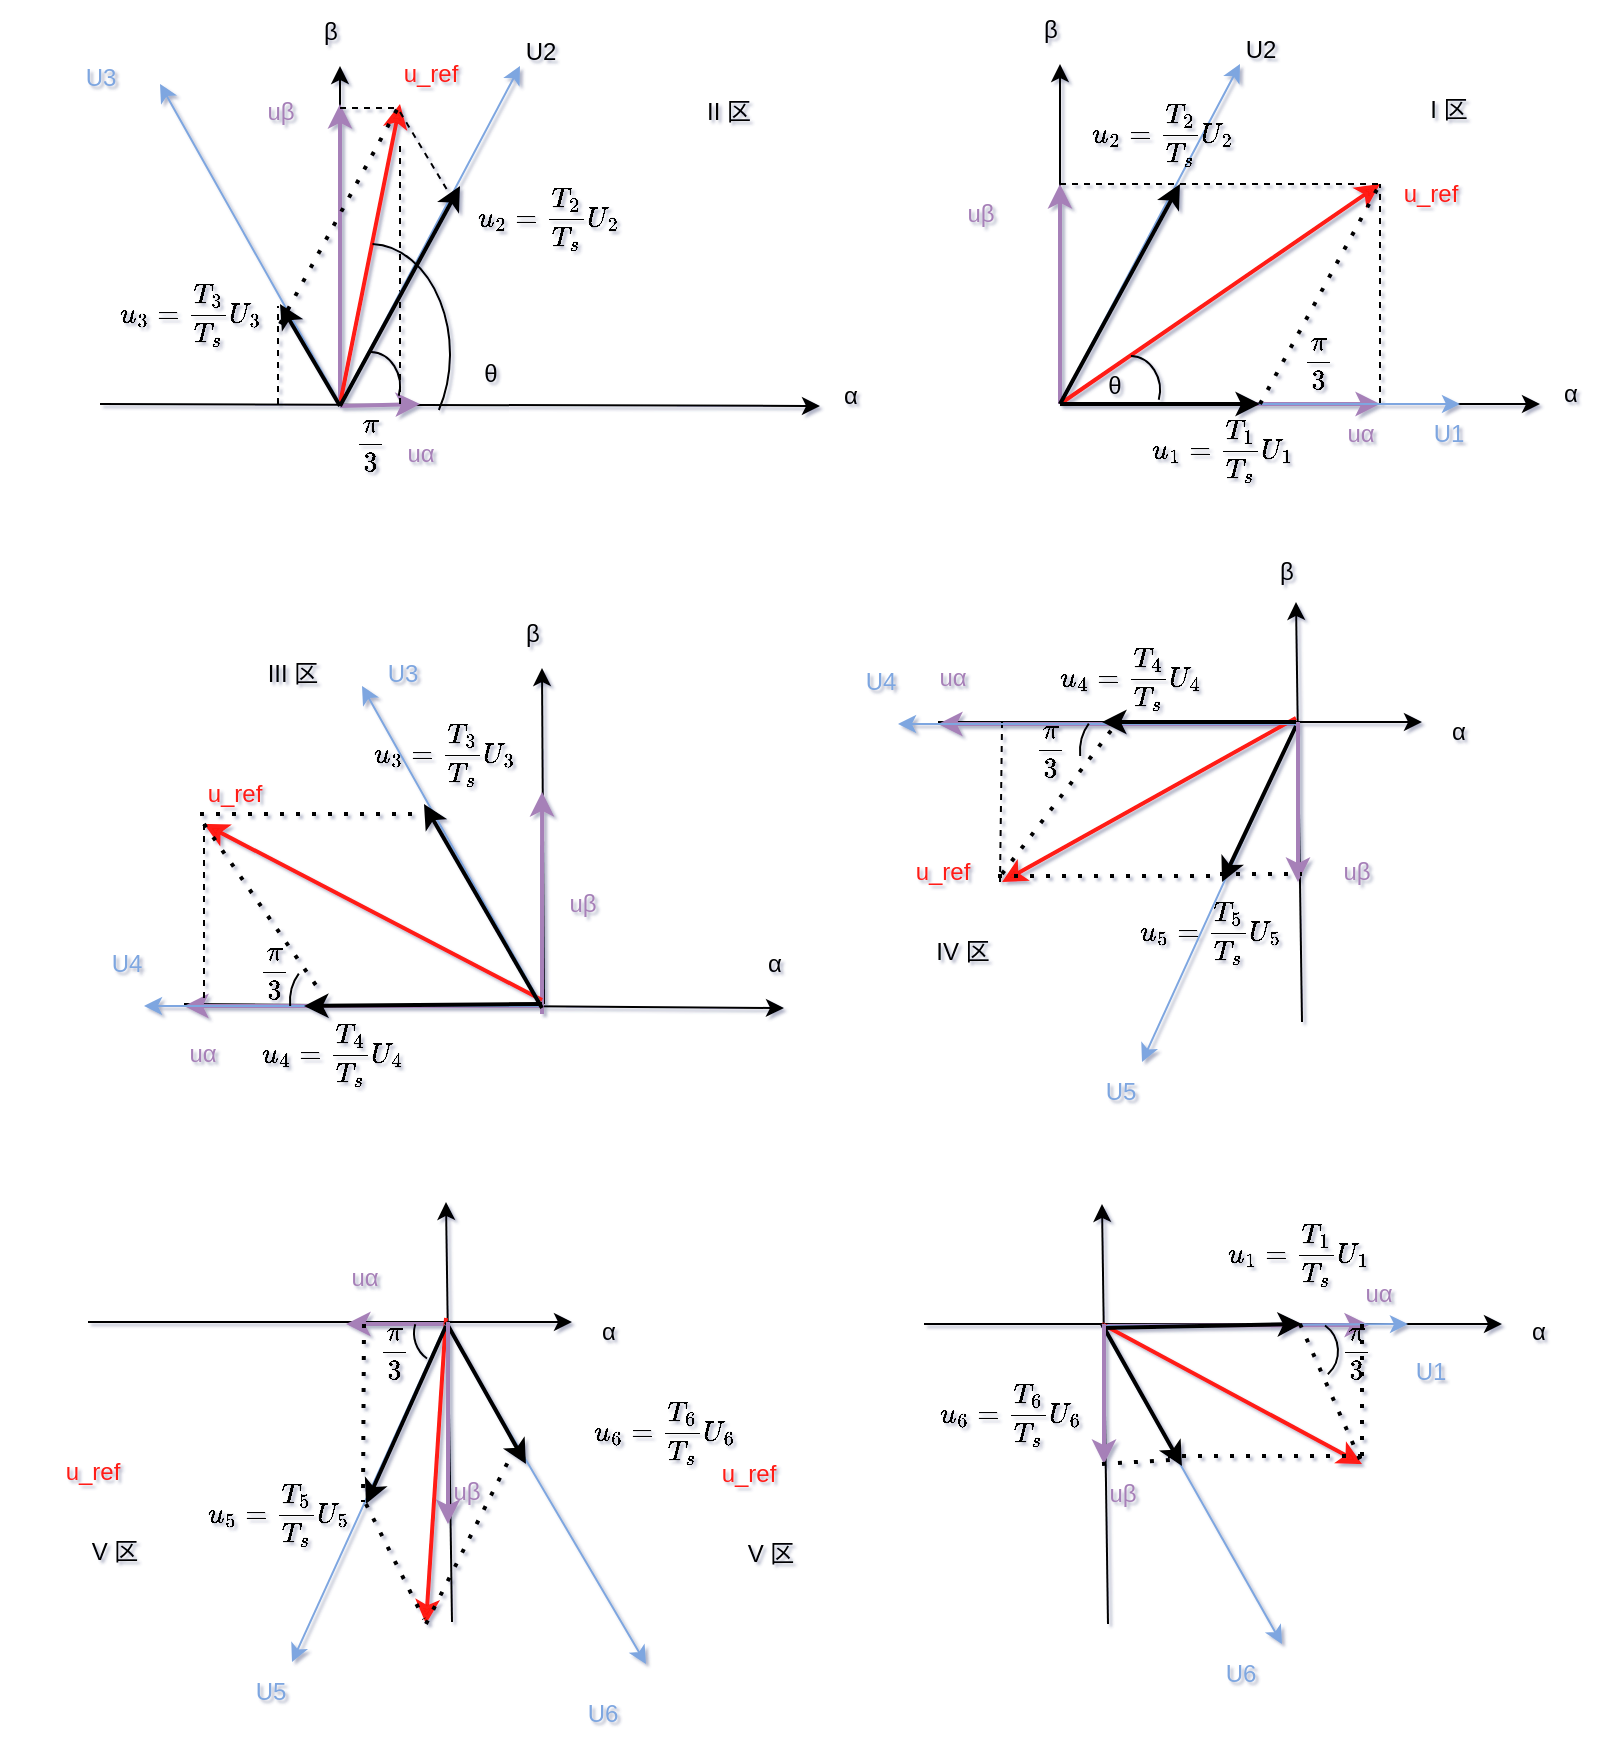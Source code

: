 <mxfile version="26.2.9" pages="2">
  <diagram name="矢量作用时间计算" id="LeHF-Duk00YqfWpQOEcl">
    <mxGraphModel grid="0" page="1" gridSize="10" guides="1" tooltips="1" connect="1" arrows="1" fold="1" pageScale="1" pageWidth="827" pageHeight="1169" math="1" shadow="1">
      <root>
        <mxCell id="0" />
        <mxCell id="1" parent="0" />
        <mxCell id="ZCoVLuQZG-VMDDXFzoyv-36" value="" style="endArrow=classic;html=1;rounded=0;" edge="1" parent="1">
          <mxGeometry width="50" height="50" relative="1" as="geometry">
            <mxPoint x="539" y="320" as="sourcePoint" />
            <mxPoint x="779" y="320" as="targetPoint" />
          </mxGeometry>
        </mxCell>
        <mxCell id="ZCoVLuQZG-VMDDXFzoyv-37" value="" style="endArrow=classic;html=1;rounded=0;" edge="1" parent="1">
          <mxGeometry width="50" height="50" relative="1" as="geometry">
            <mxPoint x="539" y="320" as="sourcePoint" />
            <mxPoint x="539" y="150" as="targetPoint" />
          </mxGeometry>
        </mxCell>
        <mxCell id="ZCoVLuQZG-VMDDXFzoyv-38" value="α" style="text;html=1;align=center;verticalAlign=middle;resizable=0;points=[];autosize=1;strokeColor=none;fillColor=none;" vertex="1" parent="1">
          <mxGeometry x="779" y="300" width="30" height="30" as="geometry" />
        </mxCell>
        <mxCell id="ZCoVLuQZG-VMDDXFzoyv-39" value="β" style="text;html=1;align=center;verticalAlign=middle;resizable=0;points=[];autosize=1;strokeColor=none;fillColor=none;" vertex="1" parent="1">
          <mxGeometry x="519" y="118" width="30" height="30" as="geometry" />
        </mxCell>
        <mxCell id="ZCoVLuQZG-VMDDXFzoyv-40" value="" style="endArrow=classic;html=1;rounded=0;strokeColor=#A680B8;strokeWidth=2;" edge="1" parent="1">
          <mxGeometry width="50" height="50" relative="1" as="geometry">
            <mxPoint x="539" y="320" as="sourcePoint" />
            <mxPoint x="699" y="320" as="targetPoint" />
          </mxGeometry>
        </mxCell>
        <mxCell id="ZCoVLuQZG-VMDDXFzoyv-41" value="&lt;font style=&quot;color: rgb(166, 128, 184);&quot;&gt;uα&lt;/font&gt;" style="text;html=1;align=center;verticalAlign=middle;resizable=0;points=[];autosize=1;strokeColor=none;fillColor=none;" vertex="1" parent="1">
          <mxGeometry x="669" y="320" width="40" height="30" as="geometry" />
        </mxCell>
        <mxCell id="ZCoVLuQZG-VMDDXFzoyv-42" value="" style="endArrow=classic;html=1;rounded=0;strokeWidth=2;strokeColor=#A680B8;" edge="1" parent="1">
          <mxGeometry width="50" height="50" relative="1" as="geometry">
            <mxPoint x="539" y="320" as="sourcePoint" />
            <mxPoint x="539" y="210" as="targetPoint" />
          </mxGeometry>
        </mxCell>
        <mxCell id="ZCoVLuQZG-VMDDXFzoyv-43" value="&lt;font style=&quot;color: rgb(166, 128, 184);&quot;&gt;uβ&lt;/font&gt;" style="text;html=1;align=center;verticalAlign=middle;resizable=0;points=[];autosize=1;strokeColor=none;fillColor=none;" vertex="1" parent="1">
          <mxGeometry x="479" y="210" width="40" height="30" as="geometry" />
        </mxCell>
        <mxCell id="ZCoVLuQZG-VMDDXFzoyv-44" value="" style="endArrow=classic;html=1;rounded=0;strokeWidth=2;strokeColor=#FF1A12;" edge="1" parent="1">
          <mxGeometry width="50" height="50" relative="1" as="geometry">
            <mxPoint x="539" y="320" as="sourcePoint" />
            <mxPoint x="699" y="210" as="targetPoint" />
          </mxGeometry>
        </mxCell>
        <mxCell id="ZCoVLuQZG-VMDDXFzoyv-45" value="" style="endArrow=none;dashed=1;html=1;rounded=0;" edge="1" parent="1">
          <mxGeometry width="50" height="50" relative="1" as="geometry">
            <mxPoint x="539" y="210" as="sourcePoint" />
            <mxPoint x="699" y="210" as="targetPoint" />
          </mxGeometry>
        </mxCell>
        <mxCell id="ZCoVLuQZG-VMDDXFzoyv-46" value="" style="endArrow=none;dashed=1;html=1;rounded=0;" edge="1" parent="1">
          <mxGeometry width="50" height="50" relative="1" as="geometry">
            <mxPoint x="699" y="320" as="sourcePoint" />
            <mxPoint x="699" y="210" as="targetPoint" />
          </mxGeometry>
        </mxCell>
        <mxCell id="ZCoVLuQZG-VMDDXFzoyv-47" value="&lt;font style=&quot;color: rgb(255, 26, 18);&quot;&gt;u_ref&lt;/font&gt;" style="text;html=1;align=center;verticalAlign=middle;resizable=0;points=[];autosize=1;strokeColor=none;fillColor=none;" vertex="1" parent="1">
          <mxGeometry x="699" y="200" width="50" height="30" as="geometry" />
        </mxCell>
        <mxCell id="ZCoVLuQZG-VMDDXFzoyv-48" value="" style="endArrow=classic;html=1;rounded=0;strokeColor=#7EA6E0;" edge="1" parent="1">
          <mxGeometry width="50" height="50" relative="1" as="geometry">
            <mxPoint x="539" y="320" as="sourcePoint" />
            <mxPoint x="629" y="150" as="targetPoint" />
          </mxGeometry>
        </mxCell>
        <mxCell id="ZCoVLuQZG-VMDDXFzoyv-49" value="" style="endArrow=classic;html=1;rounded=0;strokeColor=#7EA6E0;" edge="1" parent="1">
          <mxGeometry width="50" height="50" relative="1" as="geometry">
            <mxPoint x="539" y="320" as="sourcePoint" />
            <mxPoint x="739" y="320" as="targetPoint" />
          </mxGeometry>
        </mxCell>
        <mxCell id="ZCoVLuQZG-VMDDXFzoyv-50" value="U2" style="text;html=1;align=center;verticalAlign=middle;resizable=0;points=[];autosize=1;strokeColor=none;fillColor=none;" vertex="1" parent="1">
          <mxGeometry x="619" y="128" width="40" height="30" as="geometry" />
        </mxCell>
        <mxCell id="ZCoVLuQZG-VMDDXFzoyv-51" value="&lt;font style=&quot;color: rgb(126, 166, 224);&quot;&gt;U1&lt;/font&gt;" style="text;html=1;align=center;verticalAlign=middle;resizable=0;points=[];autosize=1;strokeColor=none;fillColor=none;" vertex="1" parent="1">
          <mxGeometry x="713" y="320" width="40" height="30" as="geometry" />
        </mxCell>
        <mxCell id="ZCoVLuQZG-VMDDXFzoyv-52" value="" style="endArrow=none;dashed=1;html=1;dashPattern=1 3;strokeWidth=2;rounded=0;" edge="1" parent="1">
          <mxGeometry width="50" height="50" relative="1" as="geometry">
            <mxPoint x="639" y="320" as="sourcePoint" />
            <mxPoint x="699" y="210" as="targetPoint" />
          </mxGeometry>
        </mxCell>
        <mxCell id="ZCoVLuQZG-VMDDXFzoyv-53" value="$$u_1 = \frac {T_1}{T_s} U_1$$" style="text;html=1;align=center;verticalAlign=middle;resizable=0;points=[];autosize=1;strokeColor=none;fillColor=none;" vertex="1" parent="1">
          <mxGeometry x="526" y="330" width="187" height="26" as="geometry" />
        </mxCell>
        <mxCell id="ZCoVLuQZG-VMDDXFzoyv-54" value="" style="endArrow=classic;html=1;rounded=0;strokeWidth=2;" edge="1" parent="1">
          <mxGeometry width="50" height="50" relative="1" as="geometry">
            <mxPoint x="539" y="320" as="sourcePoint" />
            <mxPoint x="639" y="320" as="targetPoint" />
          </mxGeometry>
        </mxCell>
        <mxCell id="ZCoVLuQZG-VMDDXFzoyv-55" value="" style="endArrow=classic;html=1;rounded=0;strokeWidth=2;" edge="1" parent="1">
          <mxGeometry width="50" height="50" relative="1" as="geometry">
            <mxPoint x="539" y="320" as="sourcePoint" />
            <mxPoint x="599" y="210" as="targetPoint" />
          </mxGeometry>
        </mxCell>
        <mxCell id="ZCoVLuQZG-VMDDXFzoyv-56" value="$$u_2 = \frac {T_2}{T_s} U_2$$" style="text;html=1;align=center;verticalAlign=middle;resizable=0;points=[];autosize=1;strokeColor=none;fillColor=none;" vertex="1" parent="1">
          <mxGeometry x="496" y="172" width="187" height="26" as="geometry" />
        </mxCell>
        <mxCell id="ZCoVLuQZG-VMDDXFzoyv-57" value="θ" style="text;html=1;align=center;verticalAlign=middle;resizable=0;points=[];autosize=1;strokeColor=none;fillColor=none;" vertex="1" parent="1">
          <mxGeometry x="551" y="296" width="30" height="30" as="geometry" />
        </mxCell>
        <mxCell id="ZCoVLuQZG-VMDDXFzoyv-59" value="$$\frac {\pi}{3}$$" style="text;html=1;align=center;verticalAlign=middle;resizable=0;points=[];autosize=1;strokeColor=none;fillColor=none;" vertex="1" parent="1">
          <mxGeometry x="613" y="285" width="110" height="30" as="geometry" />
        </mxCell>
        <mxCell id="ZCoVLuQZG-VMDDXFzoyv-60" value="" style="verticalLabelPosition=bottom;verticalAlign=top;html=1;shape=mxgraph.basic.arc;startAngle=0.005;endAngle=0.296;" vertex="1" parent="1">
          <mxGeometry x="559" y="296" width="30" height="34" as="geometry" />
        </mxCell>
        <mxCell id="ZCoVLuQZG-VMDDXFzoyv-61" value="I 区" style="text;html=1;align=center;verticalAlign=middle;resizable=0;points=[];autosize=1;strokeColor=none;fillColor=none;" vertex="1" parent="1">
          <mxGeometry x="713" y="158" width="40" height="30" as="geometry" />
        </mxCell>
        <mxCell id="ZCoVLuQZG-VMDDXFzoyv-63" value="" style="endArrow=classic;html=1;rounded=0;" edge="1" parent="1">
          <mxGeometry width="50" height="50" relative="1" as="geometry">
            <mxPoint x="59" y="320" as="sourcePoint" />
            <mxPoint x="419" y="321" as="targetPoint" />
          </mxGeometry>
        </mxCell>
        <mxCell id="ZCoVLuQZG-VMDDXFzoyv-64" value="" style="endArrow=classic;html=1;rounded=0;" edge="1" parent="1">
          <mxGeometry width="50" height="50" relative="1" as="geometry">
            <mxPoint x="179" y="321" as="sourcePoint" />
            <mxPoint x="179" y="151" as="targetPoint" />
          </mxGeometry>
        </mxCell>
        <mxCell id="ZCoVLuQZG-VMDDXFzoyv-65" value="α" style="text;html=1;align=center;verticalAlign=middle;resizable=0;points=[];autosize=1;strokeColor=none;fillColor=none;" vertex="1" parent="1">
          <mxGeometry x="419" y="301" width="30" height="30" as="geometry" />
        </mxCell>
        <mxCell id="ZCoVLuQZG-VMDDXFzoyv-66" value="β" style="text;html=1;align=center;verticalAlign=middle;resizable=0;points=[];autosize=1;strokeColor=none;fillColor=none;" vertex="1" parent="1">
          <mxGeometry x="159" y="119" width="30" height="30" as="geometry" />
        </mxCell>
        <mxCell id="ZCoVLuQZG-VMDDXFzoyv-67" value="" style="endArrow=classic;html=1;rounded=0;strokeColor=#A680B8;strokeWidth=2;" edge="1" parent="1">
          <mxGeometry width="50" height="50" relative="1" as="geometry">
            <mxPoint x="179" y="321" as="sourcePoint" />
            <mxPoint x="219" y="320" as="targetPoint" />
          </mxGeometry>
        </mxCell>
        <mxCell id="ZCoVLuQZG-VMDDXFzoyv-68" value="&lt;font style=&quot;color: rgb(166, 128, 184);&quot;&gt;uα&lt;/font&gt;" style="text;html=1;align=center;verticalAlign=middle;resizable=0;points=[];autosize=1;strokeColor=none;fillColor=none;" vertex="1" parent="1">
          <mxGeometry x="199" y="330" width="40" height="30" as="geometry" />
        </mxCell>
        <mxCell id="ZCoVLuQZG-VMDDXFzoyv-69" value="" style="endArrow=classic;html=1;rounded=0;strokeWidth=2;strokeColor=#A680B8;" edge="1" parent="1">
          <mxGeometry width="50" height="50" relative="1" as="geometry">
            <mxPoint x="179" y="321" as="sourcePoint" />
            <mxPoint x="179" y="170" as="targetPoint" />
          </mxGeometry>
        </mxCell>
        <mxCell id="ZCoVLuQZG-VMDDXFzoyv-70" value="&lt;font style=&quot;color: rgb(166, 128, 184);&quot;&gt;uβ&lt;/font&gt;" style="text;html=1;align=center;verticalAlign=middle;resizable=0;points=[];autosize=1;strokeColor=none;fillColor=none;" vertex="1" parent="1">
          <mxGeometry x="129" y="159" width="40" height="30" as="geometry" />
        </mxCell>
        <mxCell id="ZCoVLuQZG-VMDDXFzoyv-71" value="" style="endArrow=classic;html=1;rounded=0;strokeWidth=2;strokeColor=#FF1A12;" edge="1" parent="1">
          <mxGeometry width="50" height="50" relative="1" as="geometry">
            <mxPoint x="179" y="320" as="sourcePoint" />
            <mxPoint x="209" y="170" as="targetPoint" />
          </mxGeometry>
        </mxCell>
        <mxCell id="ZCoVLuQZG-VMDDXFzoyv-72" value="" style="endArrow=none;dashed=1;html=1;rounded=0;" edge="1" parent="1">
          <mxGeometry width="50" height="50" relative="1" as="geometry">
            <mxPoint x="179" y="172" as="sourcePoint" />
            <mxPoint x="209" y="172" as="targetPoint" />
          </mxGeometry>
        </mxCell>
        <mxCell id="ZCoVLuQZG-VMDDXFzoyv-73" value="" style="endArrow=none;dashed=1;html=1;rounded=0;" edge="1" parent="1">
          <mxGeometry width="50" height="50" relative="1" as="geometry">
            <mxPoint x="209" y="320" as="sourcePoint" />
            <mxPoint x="209" y="190" as="targetPoint" />
          </mxGeometry>
        </mxCell>
        <mxCell id="ZCoVLuQZG-VMDDXFzoyv-74" value="&lt;font style=&quot;color: rgb(255, 26, 18);&quot;&gt;u_ref&lt;/font&gt;" style="text;html=1;align=center;verticalAlign=middle;resizable=0;points=[];autosize=1;strokeColor=none;fillColor=none;" vertex="1" parent="1">
          <mxGeometry x="199" y="140" width="50" height="30" as="geometry" />
        </mxCell>
        <mxCell id="ZCoVLuQZG-VMDDXFzoyv-75" value="" style="endArrow=classic;html=1;rounded=0;strokeColor=#7EA6E0;" edge="1" parent="1">
          <mxGeometry width="50" height="50" relative="1" as="geometry">
            <mxPoint x="179" y="321" as="sourcePoint" />
            <mxPoint x="269" y="151" as="targetPoint" />
          </mxGeometry>
        </mxCell>
        <mxCell id="ZCoVLuQZG-VMDDXFzoyv-76" value="" style="endArrow=classic;html=1;rounded=0;strokeColor=#7EA6E0;" edge="1" parent="1">
          <mxGeometry width="50" height="50" relative="1" as="geometry">
            <mxPoint x="179" y="320" as="sourcePoint" />
            <mxPoint x="89" y="160" as="targetPoint" />
          </mxGeometry>
        </mxCell>
        <mxCell id="ZCoVLuQZG-VMDDXFzoyv-77" value="U2" style="text;html=1;align=center;verticalAlign=middle;resizable=0;points=[];autosize=1;strokeColor=none;fillColor=none;" vertex="1" parent="1">
          <mxGeometry x="259" y="129" width="40" height="30" as="geometry" />
        </mxCell>
        <mxCell id="ZCoVLuQZG-VMDDXFzoyv-80" value="$$u_3 = \frac {T_3}{T_s} U_3$$" style="text;html=1;align=center;verticalAlign=middle;resizable=0;points=[];autosize=1;strokeColor=none;fillColor=none;" vertex="1" parent="1">
          <mxGeometry x="9" y="260" width="190" height="30" as="geometry" />
        </mxCell>
        <mxCell id="ZCoVLuQZG-VMDDXFzoyv-81" value="" style="endArrow=classic;html=1;rounded=0;strokeWidth=2;" edge="1" parent="1">
          <mxGeometry width="50" height="50" relative="1" as="geometry">
            <mxPoint x="179" y="321" as="sourcePoint" />
            <mxPoint x="149" y="270" as="targetPoint" />
          </mxGeometry>
        </mxCell>
        <mxCell id="ZCoVLuQZG-VMDDXFzoyv-82" value="" style="endArrow=classic;html=1;rounded=0;strokeWidth=2;" edge="1" parent="1">
          <mxGeometry width="50" height="50" relative="1" as="geometry">
            <mxPoint x="179" y="321" as="sourcePoint" />
            <mxPoint x="239" y="211" as="targetPoint" />
          </mxGeometry>
        </mxCell>
        <mxCell id="ZCoVLuQZG-VMDDXFzoyv-83" value="$$u_2 = \frac {T_2}{T_s} U_2$$" style="text;html=1;align=center;verticalAlign=middle;resizable=0;points=[];autosize=1;strokeColor=none;fillColor=none;" vertex="1" parent="1">
          <mxGeometry x="189" y="214" width="187" height="26" as="geometry" />
        </mxCell>
        <mxCell id="ZCoVLuQZG-VMDDXFzoyv-84" value="θ" style="text;html=1;align=center;verticalAlign=middle;resizable=0;points=[];autosize=1;strokeColor=none;fillColor=none;" vertex="1" parent="1">
          <mxGeometry x="239" y="290" width="30" height="30" as="geometry" />
        </mxCell>
        <mxCell id="ZCoVLuQZG-VMDDXFzoyv-85" value="$$\frac {\pi}{3}$$" style="text;html=1;align=center;verticalAlign=middle;resizable=0;points=[];autosize=1;strokeColor=none;fillColor=none;" vertex="1" parent="1">
          <mxGeometry x="139" y="326" width="110" height="30" as="geometry" />
        </mxCell>
        <mxCell id="ZCoVLuQZG-VMDDXFzoyv-87" value="II 区" style="text;html=1;align=center;verticalAlign=middle;resizable=0;points=[];autosize=1;strokeColor=none;fillColor=none;" vertex="1" parent="1">
          <mxGeometry x="348" y="159" width="50" height="30" as="geometry" />
        </mxCell>
        <mxCell id="ZCoVLuQZG-VMDDXFzoyv-88" value="&lt;font style=&quot;color: rgb(126, 166, 224);&quot;&gt;U3&lt;/font&gt;" style="text;html=1;align=center;verticalAlign=middle;resizable=0;points=[];autosize=1;strokeColor=none;fillColor=none;" vertex="1" parent="1">
          <mxGeometry x="39" y="142" width="40" height="30" as="geometry" />
        </mxCell>
        <mxCell id="ZCoVLuQZG-VMDDXFzoyv-89" value="" style="endArrow=none;dashed=1;html=1;dashPattern=1 3;strokeWidth=2;rounded=0;" edge="1" parent="1">
          <mxGeometry width="50" height="50" relative="1" as="geometry">
            <mxPoint x="149" y="280" as="sourcePoint" />
            <mxPoint x="209" y="170" as="targetPoint" />
          </mxGeometry>
        </mxCell>
        <mxCell id="ZCoVLuQZG-VMDDXFzoyv-90" value="" style="endArrow=none;dashed=1;html=1;rounded=0;entryX=0.238;entryY=0.019;entryDx=0;entryDy=0;entryPerimeter=0;" edge="1" parent="1" target="ZCoVLuQZG-VMDDXFzoyv-83">
          <mxGeometry width="50" height="50" relative="1" as="geometry">
            <mxPoint x="209" y="174" as="sourcePoint" />
            <mxPoint x="229" y="214" as="targetPoint" />
          </mxGeometry>
        </mxCell>
        <mxCell id="ZCoVLuQZG-VMDDXFzoyv-91" value="" style="verticalLabelPosition=bottom;verticalAlign=top;html=1;shape=mxgraph.basic.arc;startAngle=0.005;endAngle=0.296;" vertex="1" parent="1">
          <mxGeometry x="179" y="294" width="30" height="34" as="geometry" />
        </mxCell>
        <mxCell id="ZCoVLuQZG-VMDDXFzoyv-93" value="" style="endArrow=none;dashed=1;html=1;rounded=0;" edge="1" parent="1">
          <mxGeometry width="50" height="50" relative="1" as="geometry">
            <mxPoint x="148" y="320" as="sourcePoint" />
            <mxPoint x="148" y="271" as="targetPoint" />
          </mxGeometry>
        </mxCell>
        <mxCell id="ZCoVLuQZG-VMDDXFzoyv-95" value="" style="verticalLabelPosition=bottom;verticalAlign=top;html=1;shape=mxgraph.basic.arc;startAngle=0.005;endAngle=0.335;" vertex="1" parent="1">
          <mxGeometry x="154" y="240" width="80" height="110" as="geometry" />
        </mxCell>
        <mxCell id="ZCoVLuQZG-VMDDXFzoyv-96" value="" style="endArrow=classic;html=1;rounded=0;" edge="1" parent="1">
          <mxGeometry width="50" height="50" relative="1" as="geometry">
            <mxPoint x="101" y="620" as="sourcePoint" />
            <mxPoint x="401" y="622" as="targetPoint" />
          </mxGeometry>
        </mxCell>
        <mxCell id="ZCoVLuQZG-VMDDXFzoyv-97" value="" style="endArrow=classic;html=1;rounded=0;" edge="1" parent="1">
          <mxGeometry width="50" height="50" relative="1" as="geometry">
            <mxPoint x="281" y="620" as="sourcePoint" />
            <mxPoint x="280" y="452" as="targetPoint" />
          </mxGeometry>
        </mxCell>
        <mxCell id="ZCoVLuQZG-VMDDXFzoyv-98" value="α" style="text;html=1;align=center;verticalAlign=middle;resizable=0;points=[];autosize=1;strokeColor=none;fillColor=none;" vertex="1" parent="1">
          <mxGeometry x="381" y="585" width="30" height="30" as="geometry" />
        </mxCell>
        <mxCell id="ZCoVLuQZG-VMDDXFzoyv-99" value="β" style="text;html=1;align=center;verticalAlign=middle;resizable=0;points=[];autosize=1;strokeColor=none;fillColor=none;" vertex="1" parent="1">
          <mxGeometry x="260" y="420" width="30" height="30" as="geometry" />
        </mxCell>
        <mxCell id="ZCoVLuQZG-VMDDXFzoyv-100" value="" style="endArrow=none;html=1;rounded=0;strokeColor=#A680B8;strokeWidth=2;startFill=1;startArrow=classic;" edge="1" parent="1">
          <mxGeometry width="50" height="50" relative="1" as="geometry">
            <mxPoint x="101" y="621" as="sourcePoint" />
            <mxPoint x="279.5" y="621" as="targetPoint" />
          </mxGeometry>
        </mxCell>
        <mxCell id="ZCoVLuQZG-VMDDXFzoyv-101" value="&lt;font style=&quot;color: rgb(166, 128, 184);&quot;&gt;uα&lt;/font&gt;" style="text;html=1;align=center;verticalAlign=middle;resizable=0;points=[];autosize=1;strokeColor=none;fillColor=none;" vertex="1" parent="1">
          <mxGeometry x="90" y="630" width="40" height="30" as="geometry" />
        </mxCell>
        <mxCell id="ZCoVLuQZG-VMDDXFzoyv-102" value="" style="endArrow=classic;html=1;rounded=0;strokeWidth=2;strokeColor=#A680B8;entryX=0.758;entryY=1.133;entryDx=0;entryDy=0;entryPerimeter=0;" edge="1" parent="1" target="ZCoVLuQZG-VMDDXFzoyv-113">
          <mxGeometry width="50" height="50" relative="1" as="geometry">
            <mxPoint x="280" y="625" as="sourcePoint" />
            <mxPoint x="281" y="570" as="targetPoint" />
          </mxGeometry>
        </mxCell>
        <mxCell id="ZCoVLuQZG-VMDDXFzoyv-103" value="&lt;font style=&quot;color: rgb(166, 128, 184);&quot;&gt;uβ&lt;/font&gt;" style="text;html=1;align=center;verticalAlign=middle;resizable=0;points=[];autosize=1;strokeColor=none;fillColor=none;" vertex="1" parent="1">
          <mxGeometry x="280" y="555" width="40" height="30" as="geometry" />
        </mxCell>
        <mxCell id="ZCoVLuQZG-VMDDXFzoyv-104" value="" style="endArrow=classic;html=1;rounded=0;strokeWidth=2;strokeColor=#FF1A12;" edge="1" parent="1">
          <mxGeometry width="50" height="50" relative="1" as="geometry">
            <mxPoint x="280" y="618" as="sourcePoint" />
            <mxPoint x="111" y="530" as="targetPoint" />
          </mxGeometry>
        </mxCell>
        <mxCell id="ZCoVLuQZG-VMDDXFzoyv-105" value="" style="endArrow=none;dashed=1;html=1;rounded=0;" edge="1" parent="1">
          <mxGeometry width="50" height="50" relative="1" as="geometry">
            <mxPoint x="111" y="530" as="sourcePoint" />
            <mxPoint x="111" y="620" as="targetPoint" />
          </mxGeometry>
        </mxCell>
        <mxCell id="ZCoVLuQZG-VMDDXFzoyv-107" value="&lt;font style=&quot;color: rgb(255, 26, 18);&quot;&gt;u_ref&lt;/font&gt;" style="text;html=1;align=center;verticalAlign=middle;resizable=0;points=[];autosize=1;strokeColor=none;fillColor=none;" vertex="1" parent="1">
          <mxGeometry x="101" y="500" width="50" height="30" as="geometry" />
        </mxCell>
        <mxCell id="ZCoVLuQZG-VMDDXFzoyv-109" value="" style="endArrow=classic;html=1;rounded=0;strokeColor=#7EA6E0;" edge="1" parent="1">
          <mxGeometry width="50" height="50" relative="1" as="geometry">
            <mxPoint x="280" y="621" as="sourcePoint" />
            <mxPoint x="190" y="461" as="targetPoint" />
          </mxGeometry>
        </mxCell>
        <mxCell id="ZCoVLuQZG-VMDDXFzoyv-108" value="" style="endArrow=classic;html=1;rounded=0;strokeColor=#7EA6E0;" edge="1" parent="1">
          <mxGeometry width="50" height="50" relative="1" as="geometry">
            <mxPoint x="280" y="621" as="sourcePoint" />
            <mxPoint x="81" y="621" as="targetPoint" />
          </mxGeometry>
        </mxCell>
        <mxCell id="ZCoVLuQZG-VMDDXFzoyv-111" value="" style="endArrow=classic;html=1;rounded=0;strokeWidth=2;" edge="1" parent="1">
          <mxGeometry width="50" height="50" relative="1" as="geometry">
            <mxPoint x="280" y="622" as="sourcePoint" />
            <mxPoint x="221" y="520" as="targetPoint" />
          </mxGeometry>
        </mxCell>
        <mxCell id="ZCoVLuQZG-VMDDXFzoyv-112" value="" style="endArrow=none;html=1;rounded=0;strokeWidth=2;startFill=1;startArrow=classic;" edge="1" parent="1">
          <mxGeometry width="50" height="50" relative="1" as="geometry">
            <mxPoint x="161" y="621" as="sourcePoint" />
            <mxPoint x="280" y="620" as="targetPoint" />
          </mxGeometry>
        </mxCell>
        <mxCell id="ZCoVLuQZG-VMDDXFzoyv-113" value="$$u_3 = \frac {T_3}{T_s} U_3$$" style="text;html=1;align=center;verticalAlign=middle;resizable=0;points=[];autosize=1;strokeColor=none;fillColor=none;" vertex="1" parent="1">
          <mxGeometry x="136" y="480" width="190" height="30" as="geometry" />
        </mxCell>
        <mxCell id="ZCoVLuQZG-VMDDXFzoyv-115" value="$$\frac {\pi}{3}$$" style="text;html=1;align=center;verticalAlign=middle;resizable=0;points=[];autosize=1;strokeColor=none;fillColor=none;" vertex="1" parent="1">
          <mxGeometry x="91" y="590" width="110" height="30" as="geometry" />
        </mxCell>
        <mxCell id="ZCoVLuQZG-VMDDXFzoyv-116" value="III 区" style="text;html=1;align=center;verticalAlign=middle;resizable=0;points=[];autosize=1;strokeColor=none;fillColor=none;" vertex="1" parent="1">
          <mxGeometry x="130" y="440" width="50" height="30" as="geometry" />
        </mxCell>
        <mxCell id="ZCoVLuQZG-VMDDXFzoyv-117" value="&lt;font style=&quot;color: rgb(126, 166, 224);&quot;&gt;U3&lt;/font&gt;" style="text;html=1;align=center;verticalAlign=middle;resizable=0;points=[];autosize=1;strokeColor=none;fillColor=none;" vertex="1" parent="1">
          <mxGeometry x="190" y="440" width="40" height="30" as="geometry" />
        </mxCell>
        <mxCell id="ZCoVLuQZG-VMDDXFzoyv-118" value="" style="endArrow=none;dashed=1;html=1;dashPattern=1 3;strokeWidth=2;rounded=0;" edge="1" parent="1">
          <mxGeometry width="50" height="50" relative="1" as="geometry">
            <mxPoint x="109" y="525" as="sourcePoint" />
            <mxPoint x="220" y="525" as="targetPoint" />
          </mxGeometry>
        </mxCell>
        <mxCell id="ZCoVLuQZG-VMDDXFzoyv-125" value="" style="endArrow=none;dashed=1;html=1;dashPattern=1 3;strokeWidth=2;rounded=0;" edge="1" parent="1">
          <mxGeometry width="50" height="50" relative="1" as="geometry">
            <mxPoint x="111" y="530" as="sourcePoint" />
            <mxPoint x="170" y="615" as="targetPoint" />
          </mxGeometry>
        </mxCell>
        <mxCell id="ZCoVLuQZG-VMDDXFzoyv-126" value="$$u_4 = \frac {T_4}{T_s} U_4$$" style="text;html=1;align=center;verticalAlign=middle;resizable=0;points=[];autosize=1;strokeColor=none;fillColor=none;" vertex="1" parent="1">
          <mxGeometry x="80" y="630" width="190" height="30" as="geometry" />
        </mxCell>
        <mxCell id="ZCoVLuQZG-VMDDXFzoyv-130" value="&lt;font style=&quot;color: rgb(126, 166, 224);&quot;&gt;U4&lt;/font&gt;" style="text;html=1;align=center;verticalAlign=middle;resizable=0;points=[];autosize=1;strokeColor=none;fillColor=none;" vertex="1" parent="1">
          <mxGeometry x="55" y="587" width="33" height="26" as="geometry" />
        </mxCell>
        <mxCell id="ZCoVLuQZG-VMDDXFzoyv-131" value="" style="endArrow=classic;html=1;rounded=0;" edge="1" parent="1">
          <mxGeometry width="50" height="50" relative="1" as="geometry">
            <mxPoint x="478" y="479" as="sourcePoint" />
            <mxPoint x="720" y="479" as="targetPoint" />
          </mxGeometry>
        </mxCell>
        <mxCell id="ZCoVLuQZG-VMDDXFzoyv-132" value="" style="endArrow=classic;html=1;rounded=0;" edge="1" parent="1">
          <mxGeometry width="50" height="50" relative="1" as="geometry">
            <mxPoint x="660" y="629" as="sourcePoint" />
            <mxPoint x="657" y="419" as="targetPoint" />
          </mxGeometry>
        </mxCell>
        <mxCell id="ZCoVLuQZG-VMDDXFzoyv-133" value="α" style="text;html=1;align=center;verticalAlign=middle;resizable=0;points=[];autosize=1;strokeColor=none;fillColor=none;" vertex="1" parent="1">
          <mxGeometry x="723" y="469" width="30" height="30" as="geometry" />
        </mxCell>
        <mxCell id="ZCoVLuQZG-VMDDXFzoyv-134" value="β" style="text;html=1;align=center;verticalAlign=middle;resizable=0;points=[];autosize=1;strokeColor=none;fillColor=none;" vertex="1" parent="1">
          <mxGeometry x="637" y="389" width="30" height="30" as="geometry" />
        </mxCell>
        <mxCell id="ZCoVLuQZG-VMDDXFzoyv-135" value="" style="endArrow=none;html=1;rounded=0;strokeColor=#A680B8;strokeWidth=2;startFill=1;startArrow=classic;" edge="1" parent="1">
          <mxGeometry width="50" height="50" relative="1" as="geometry">
            <mxPoint x="478" y="480" as="sourcePoint" />
            <mxPoint x="656.5" y="480" as="targetPoint" />
          </mxGeometry>
        </mxCell>
        <mxCell id="ZCoVLuQZG-VMDDXFzoyv-136" value="&lt;font style=&quot;color: rgb(166, 128, 184);&quot;&gt;uα&lt;/font&gt;" style="text;html=1;align=center;verticalAlign=middle;resizable=0;points=[];autosize=1;strokeColor=none;fillColor=none;" vertex="1" parent="1">
          <mxGeometry x="465" y="442" width="40" height="30" as="geometry" />
        </mxCell>
        <mxCell id="ZCoVLuQZG-VMDDXFzoyv-138" value="&lt;font style=&quot;color: rgb(166, 128, 184);&quot;&gt;uβ&lt;/font&gt;" style="text;html=1;align=center;verticalAlign=middle;resizable=0;points=[];autosize=1;strokeColor=none;fillColor=none;" vertex="1" parent="1">
          <mxGeometry x="667" y="539" width="40" height="30" as="geometry" />
        </mxCell>
        <mxCell id="ZCoVLuQZG-VMDDXFzoyv-139" value="" style="endArrow=classic;html=1;rounded=0;strokeWidth=2;strokeColor=#FF1A12;" edge="1" parent="1">
          <mxGeometry width="50" height="50" relative="1" as="geometry">
            <mxPoint x="657" y="477" as="sourcePoint" />
            <mxPoint x="510" y="559" as="targetPoint" />
          </mxGeometry>
        </mxCell>
        <mxCell id="ZCoVLuQZG-VMDDXFzoyv-140" value="" style="endArrow=none;dashed=1;html=1;rounded=0;exitX=0.282;exitY=0;exitDx=0;exitDy=0;exitPerimeter=0;" edge="1" parent="1" source="ZCoVLuQZG-VMDDXFzoyv-147">
          <mxGeometry width="50" height="50" relative="1" as="geometry">
            <mxPoint x="511" y="487" as="sourcePoint" />
            <mxPoint x="509" y="559" as="targetPoint" />
          </mxGeometry>
        </mxCell>
        <mxCell id="ZCoVLuQZG-VMDDXFzoyv-141" value="&lt;font style=&quot;color: rgb(255, 26, 18);&quot;&gt;u_ref&lt;/font&gt;" style="text;html=1;align=center;verticalAlign=middle;resizable=0;points=[];autosize=1;strokeColor=none;fillColor=none;" vertex="1" parent="1">
          <mxGeometry x="455" y="539" width="50" height="30" as="geometry" />
        </mxCell>
        <mxCell id="ZCoVLuQZG-VMDDXFzoyv-142" value="" style="endArrow=classic;html=1;rounded=0;strokeColor=#7EA6E0;" edge="1" parent="1">
          <mxGeometry width="50" height="50" relative="1" as="geometry">
            <mxPoint x="657" y="480" as="sourcePoint" />
            <mxPoint x="580" y="649" as="targetPoint" />
          </mxGeometry>
        </mxCell>
        <mxCell id="ZCoVLuQZG-VMDDXFzoyv-143" value="" style="endArrow=classic;html=1;rounded=0;strokeColor=#7EA6E0;" edge="1" parent="1">
          <mxGeometry width="50" height="50" relative="1" as="geometry">
            <mxPoint x="657" y="480" as="sourcePoint" />
            <mxPoint x="458" y="480" as="targetPoint" />
          </mxGeometry>
        </mxCell>
        <mxCell id="ZCoVLuQZG-VMDDXFzoyv-144" value="" style="endArrow=classic;html=1;rounded=0;strokeWidth=2;" edge="1" parent="1">
          <mxGeometry width="50" height="50" relative="1" as="geometry">
            <mxPoint x="657" y="481" as="sourcePoint" />
            <mxPoint x="620" y="559" as="targetPoint" />
          </mxGeometry>
        </mxCell>
        <mxCell id="ZCoVLuQZG-VMDDXFzoyv-145" value="" style="endArrow=none;html=1;rounded=0;strokeWidth=2;startFill=1;startArrow=classic;" edge="1" parent="1">
          <mxGeometry width="50" height="50" relative="1" as="geometry">
            <mxPoint x="560" y="479" as="sourcePoint" />
            <mxPoint x="657" y="479" as="targetPoint" />
          </mxGeometry>
        </mxCell>
        <mxCell id="ZCoVLuQZG-VMDDXFzoyv-146" value="$$u_5 = \frac {T_5}{T_s} U_5$$" style="text;html=1;align=center;verticalAlign=middle;resizable=0;points=[];autosize=1;strokeColor=none;fillColor=none;" vertex="1" parent="1">
          <mxGeometry x="519" y="569" width="190" height="30" as="geometry" />
        </mxCell>
        <mxCell id="ZCoVLuQZG-VMDDXFzoyv-147" value="$$\frac {\pi}{3}$$" style="text;html=1;align=center;verticalAlign=middle;resizable=0;points=[];autosize=1;strokeColor=none;fillColor=none;" vertex="1" parent="1">
          <mxGeometry x="479" y="479" width="110" height="30" as="geometry" />
        </mxCell>
        <mxCell id="ZCoVLuQZG-VMDDXFzoyv-148" value="IV 区" style="text;html=1;align=center;verticalAlign=middle;resizable=0;points=[];autosize=1;strokeColor=none;fillColor=none;" vertex="1" parent="1">
          <mxGeometry x="465" y="579" width="50" height="30" as="geometry" />
        </mxCell>
        <mxCell id="ZCoVLuQZG-VMDDXFzoyv-149" value="&lt;font style=&quot;color: rgb(126, 166, 224);&quot;&gt;U5&lt;/font&gt;" style="text;html=1;align=center;verticalAlign=middle;resizable=0;points=[];autosize=1;strokeColor=none;fillColor=none;" vertex="1" parent="1">
          <mxGeometry x="549" y="649" width="40" height="30" as="geometry" />
        </mxCell>
        <mxCell id="ZCoVLuQZG-VMDDXFzoyv-150" value="" style="endArrow=none;dashed=1;html=1;dashPattern=1 3;strokeWidth=2;rounded=0;" edge="1" parent="1">
          <mxGeometry width="50" height="50" relative="1" as="geometry">
            <mxPoint x="508" y="556" as="sourcePoint" />
            <mxPoint x="619" y="556" as="targetPoint" />
          </mxGeometry>
        </mxCell>
        <mxCell id="ZCoVLuQZG-VMDDXFzoyv-151" value="" style="endArrow=none;dashed=1;html=1;dashPattern=1 3;strokeWidth=2;rounded=0;" edge="1" parent="1">
          <mxGeometry width="50" height="50" relative="1" as="geometry">
            <mxPoint x="510" y="555" as="sourcePoint" />
            <mxPoint x="567" y="480" as="targetPoint" />
          </mxGeometry>
        </mxCell>
        <mxCell id="ZCoVLuQZG-VMDDXFzoyv-152" value="$$u_4 = \frac {T_4}{T_s} U_4$$" style="text;html=1;align=center;verticalAlign=middle;resizable=0;points=[];autosize=1;strokeColor=none;fillColor=none;" vertex="1" parent="1">
          <mxGeometry x="479" y="442" width="190" height="30" as="geometry" />
        </mxCell>
        <mxCell id="ZCoVLuQZG-VMDDXFzoyv-153" value="&lt;font style=&quot;color: rgb(126, 166, 224);&quot;&gt;U4&lt;/font&gt;" style="text;html=1;align=center;verticalAlign=middle;resizable=0;points=[];autosize=1;strokeColor=none;fillColor=none;" vertex="1" parent="1">
          <mxGeometry x="432" y="446" width="33" height="26" as="geometry" />
        </mxCell>
        <mxCell id="ZCoVLuQZG-VMDDXFzoyv-154" value="" style="endArrow=classic;html=1;rounded=0;strokeWidth=2;strokeColor=#A680B8;" edge="1" parent="1">
          <mxGeometry width="50" height="50" relative="1" as="geometry">
            <mxPoint x="658" y="479" as="sourcePoint" />
            <mxPoint x="658" y="559" as="targetPoint" />
          </mxGeometry>
        </mxCell>
        <mxCell id="ZCoVLuQZG-VMDDXFzoyv-155" value="" style="endArrow=none;dashed=1;html=1;dashPattern=1 3;strokeWidth=2;rounded=0;" edge="1" parent="1">
          <mxGeometry width="50" height="50" relative="1" as="geometry">
            <mxPoint x="619" y="555" as="sourcePoint" />
            <mxPoint x="660" y="555" as="targetPoint" />
          </mxGeometry>
        </mxCell>
        <mxCell id="ZCoVLuQZG-VMDDXFzoyv-156" value="" style="endArrow=classic;html=1;rounded=0;" edge="1" parent="1">
          <mxGeometry width="50" height="50" relative="1" as="geometry">
            <mxPoint x="53" y="779" as="sourcePoint" />
            <mxPoint x="295" y="779" as="targetPoint" />
          </mxGeometry>
        </mxCell>
        <mxCell id="ZCoVLuQZG-VMDDXFzoyv-157" value="" style="endArrow=classic;html=1;rounded=0;" edge="1" parent="1">
          <mxGeometry width="50" height="50" relative="1" as="geometry">
            <mxPoint x="235" y="929" as="sourcePoint" />
            <mxPoint x="232" y="719" as="targetPoint" />
          </mxGeometry>
        </mxCell>
        <mxCell id="ZCoVLuQZG-VMDDXFzoyv-158" value="α" style="text;html=1;align=center;verticalAlign=middle;resizable=0;points=[];autosize=1;strokeColor=none;fillColor=none;" vertex="1" parent="1">
          <mxGeometry x="298" y="769" width="30" height="30" as="geometry" />
        </mxCell>
        <mxCell id="ZCoVLuQZG-VMDDXFzoyv-159" value="" style="endArrow=none;html=1;rounded=0;strokeColor=#A680B8;strokeWidth=2;startFill=1;startArrow=classic;" edge="1" parent="1">
          <mxGeometry width="50" height="50" relative="1" as="geometry">
            <mxPoint x="182" y="780" as="sourcePoint" />
            <mxPoint x="231.5" y="780" as="targetPoint" />
          </mxGeometry>
        </mxCell>
        <mxCell id="ZCoVLuQZG-VMDDXFzoyv-160" value="&lt;font style=&quot;color: rgb(166, 128, 184);&quot;&gt;uα&lt;/font&gt;" style="text;html=1;align=center;verticalAlign=middle;resizable=0;points=[];autosize=1;strokeColor=none;fillColor=none;" vertex="1" parent="1">
          <mxGeometry x="171" y="742" width="40" height="30" as="geometry" />
        </mxCell>
        <mxCell id="ZCoVLuQZG-VMDDXFzoyv-161" value="&lt;font style=&quot;color: rgb(166, 128, 184);&quot;&gt;uβ&lt;/font&gt;" style="text;html=1;align=center;verticalAlign=middle;resizable=0;points=[];autosize=1;strokeColor=none;fillColor=none;" vertex="1" parent="1">
          <mxGeometry x="222" y="849" width="40" height="30" as="geometry" />
        </mxCell>
        <mxCell id="ZCoVLuQZG-VMDDXFzoyv-162" value="" style="endArrow=classic;html=1;rounded=0;strokeWidth=2;strokeColor=#FF1A12;" edge="1" parent="1">
          <mxGeometry width="50" height="50" relative="1" as="geometry">
            <mxPoint x="232" y="777" as="sourcePoint" />
            <mxPoint x="222" y="930" as="targetPoint" />
          </mxGeometry>
        </mxCell>
        <mxCell id="ZCoVLuQZG-VMDDXFzoyv-164" value="&lt;font style=&quot;color: rgb(255, 26, 18);&quot;&gt;u_ref&lt;/font&gt;" style="text;html=1;align=center;verticalAlign=middle;resizable=0;points=[];autosize=1;strokeColor=none;fillColor=none;" vertex="1" parent="1">
          <mxGeometry x="30" y="839" width="50" height="30" as="geometry" />
        </mxCell>
        <mxCell id="ZCoVLuQZG-VMDDXFzoyv-165" value="" style="endArrow=classic;html=1;rounded=0;strokeColor=#7EA6E0;" edge="1" parent="1">
          <mxGeometry width="50" height="50" relative="1" as="geometry">
            <mxPoint x="232" y="780" as="sourcePoint" />
            <mxPoint x="155" y="949" as="targetPoint" />
          </mxGeometry>
        </mxCell>
        <mxCell id="ZCoVLuQZG-VMDDXFzoyv-166" value="" style="endArrow=classic;html=1;rounded=0;strokeColor=#7EA6E0;" edge="1" parent="1">
          <mxGeometry width="50" height="50" relative="1" as="geometry">
            <mxPoint x="232" y="780" as="sourcePoint" />
            <mxPoint x="332" y="950" as="targetPoint" />
          </mxGeometry>
        </mxCell>
        <mxCell id="ZCoVLuQZG-VMDDXFzoyv-167" value="" style="endArrow=classic;html=1;rounded=0;strokeWidth=2;" edge="1" parent="1">
          <mxGeometry width="50" height="50" relative="1" as="geometry">
            <mxPoint x="232" y="781" as="sourcePoint" />
            <mxPoint x="192" y="870" as="targetPoint" />
          </mxGeometry>
        </mxCell>
        <mxCell id="ZCoVLuQZG-VMDDXFzoyv-168" value="" style="endArrow=none;html=1;rounded=0;strokeWidth=2;startFill=1;startArrow=classic;" edge="1" parent="1">
          <mxGeometry width="50" height="50" relative="1" as="geometry">
            <mxPoint x="272" y="850" as="sourcePoint" />
            <mxPoint x="232" y="779" as="targetPoint" />
          </mxGeometry>
        </mxCell>
        <mxCell id="ZCoVLuQZG-VMDDXFzoyv-169" value="$$u_5 = \frac {T_5}{T_s} U_5$$" style="text;html=1;align=center;verticalAlign=middle;resizable=0;points=[];autosize=1;strokeColor=none;fillColor=none;" vertex="1" parent="1">
          <mxGeometry x="53" y="860" width="190" height="30" as="geometry" />
        </mxCell>
        <mxCell id="ZCoVLuQZG-VMDDXFzoyv-170" value="$$\frac {\pi}{3}$$" style="text;html=1;align=center;verticalAlign=middle;resizable=0;points=[];autosize=1;strokeColor=none;fillColor=none;" vertex="1" parent="1">
          <mxGeometry x="151" y="780" width="110" height="30" as="geometry" />
        </mxCell>
        <mxCell id="ZCoVLuQZG-VMDDXFzoyv-171" value="V 区" style="text;html=1;align=center;verticalAlign=middle;resizable=0;points=[];autosize=1;strokeColor=none;fillColor=none;" vertex="1" parent="1">
          <mxGeometry x="45" y="881" width="41" height="26" as="geometry" />
        </mxCell>
        <mxCell id="ZCoVLuQZG-VMDDXFzoyv-172" value="&lt;font style=&quot;color: rgb(126, 166, 224);&quot;&gt;U5&lt;/font&gt;" style="text;html=1;align=center;verticalAlign=middle;resizable=0;points=[];autosize=1;strokeColor=none;fillColor=none;" vertex="1" parent="1">
          <mxGeometry x="124" y="949" width="40" height="30" as="geometry" />
        </mxCell>
        <mxCell id="ZCoVLuQZG-VMDDXFzoyv-173" value="" style="endArrow=none;dashed=1;html=1;dashPattern=1 3;strokeWidth=2;rounded=0;" edge="1" parent="1">
          <mxGeometry width="50" height="50" relative="1" as="geometry">
            <mxPoint x="191" y="780" as="sourcePoint" />
            <mxPoint x="190.5" y="869" as="targetPoint" />
          </mxGeometry>
        </mxCell>
        <mxCell id="ZCoVLuQZG-VMDDXFzoyv-174" value="" style="endArrow=none;dashed=1;html=1;dashPattern=1 3;strokeWidth=2;rounded=0;" edge="1" parent="1">
          <mxGeometry width="50" height="50" relative="1" as="geometry">
            <mxPoint x="222" y="930" as="sourcePoint" />
            <mxPoint x="265" y="845" as="targetPoint" />
          </mxGeometry>
        </mxCell>
        <mxCell id="ZCoVLuQZG-VMDDXFzoyv-175" value="$$u_6 = \frac {T_6}{T_s} U_6$$" style="text;html=1;align=center;verticalAlign=middle;resizable=0;points=[];autosize=1;strokeColor=none;fillColor=none;" vertex="1" parent="1">
          <mxGeometry x="246" y="819" width="190" height="30" as="geometry" />
        </mxCell>
        <mxCell id="ZCoVLuQZG-VMDDXFzoyv-176" value="&lt;font style=&quot;color: rgb(126, 166, 224);&quot;&gt;U6&lt;/font&gt;" style="text;html=1;align=center;verticalAlign=middle;resizable=0;points=[];autosize=1;strokeColor=none;fillColor=none;" vertex="1" parent="1">
          <mxGeometry x="290" y="960" width="40" height="30" as="geometry" />
        </mxCell>
        <mxCell id="ZCoVLuQZG-VMDDXFzoyv-177" value="" style="endArrow=classic;html=1;rounded=0;strokeWidth=2;strokeColor=#A680B8;" edge="1" parent="1">
          <mxGeometry width="50" height="50" relative="1" as="geometry">
            <mxPoint x="233" y="779" as="sourcePoint" />
            <mxPoint x="233" y="880" as="targetPoint" />
          </mxGeometry>
        </mxCell>
        <mxCell id="ZCoVLuQZG-VMDDXFzoyv-178" value="" style="endArrow=none;dashed=1;html=1;dashPattern=1 3;strokeWidth=2;rounded=0;" edge="1" parent="1">
          <mxGeometry width="50" height="50" relative="1" as="geometry">
            <mxPoint x="192" y="870" as="sourcePoint" />
            <mxPoint x="221" y="927.5" as="targetPoint" />
          </mxGeometry>
        </mxCell>
        <mxCell id="ZCoVLuQZG-VMDDXFzoyv-179" value="" style="verticalLabelPosition=bottom;verticalAlign=top;html=1;shape=mxgraph.basic.arc;startAngle=0.096;endAngle=0.296;direction=west;" vertex="1" parent="1">
          <mxGeometry x="216" y="769" width="30" height="31" as="geometry" />
        </mxCell>
        <mxCell id="ZCoVLuQZG-VMDDXFzoyv-180" value="" style="verticalLabelPosition=bottom;verticalAlign=top;html=1;shape=mxgraph.basic.arc;startAngle=0.234;endAngle=0.375;direction=west;" vertex="1" parent="1">
          <mxGeometry x="154" y="599" width="30" height="40" as="geometry" />
        </mxCell>
        <mxCell id="ZCoVLuQZG-VMDDXFzoyv-181" value="" style="verticalLabelPosition=bottom;verticalAlign=top;html=1;shape=mxgraph.basic.arc;startAngle=0.234;endAngle=0.375;direction=west;" vertex="1" parent="1">
          <mxGeometry x="549" y="474" width="30" height="40" as="geometry" />
        </mxCell>
        <mxCell id="ZCoVLuQZG-VMDDXFzoyv-182" value="" style="endArrow=classic;html=1;rounded=0;" edge="1" parent="1">
          <mxGeometry width="50" height="50" relative="1" as="geometry">
            <mxPoint x="471" y="780" as="sourcePoint" />
            <mxPoint x="760" y="780" as="targetPoint" />
          </mxGeometry>
        </mxCell>
        <mxCell id="ZCoVLuQZG-VMDDXFzoyv-183" value="" style="endArrow=classic;html=1;rounded=0;" edge="1" parent="1">
          <mxGeometry width="50" height="50" relative="1" as="geometry">
            <mxPoint x="563" y="930" as="sourcePoint" />
            <mxPoint x="560" y="720" as="targetPoint" />
          </mxGeometry>
        </mxCell>
        <mxCell id="ZCoVLuQZG-VMDDXFzoyv-184" value="α" style="text;html=1;align=center;verticalAlign=middle;resizable=0;points=[];autosize=1;strokeColor=none;fillColor=none;" vertex="1" parent="1">
          <mxGeometry x="763" y="769" width="30" height="30" as="geometry" />
        </mxCell>
        <mxCell id="ZCoVLuQZG-VMDDXFzoyv-185" value="" style="endArrow=none;html=1;rounded=0;strokeColor=#A680B8;strokeWidth=2;startFill=1;startArrow=classic;exitX=0.559;exitY=0.017;exitDx=0;exitDy=0;exitPerimeter=0;" edge="1" parent="1" source="ZCoVLuQZG-VMDDXFzoyv-195">
          <mxGeometry width="50" height="50" relative="1" as="geometry">
            <mxPoint x="510" y="781" as="sourcePoint" />
            <mxPoint x="559.5" y="781" as="targetPoint" />
          </mxGeometry>
        </mxCell>
        <mxCell id="ZCoVLuQZG-VMDDXFzoyv-186" value="&lt;font style=&quot;color: rgb(166, 128, 184);&quot;&gt;uα&lt;/font&gt;" style="text;html=1;align=center;verticalAlign=middle;resizable=0;points=[];autosize=1;strokeColor=none;fillColor=none;" vertex="1" parent="1">
          <mxGeometry x="678" y="750" width="40" height="30" as="geometry" />
        </mxCell>
        <mxCell id="ZCoVLuQZG-VMDDXFzoyv-187" value="&lt;font style=&quot;color: rgb(166, 128, 184);&quot;&gt;uβ&lt;/font&gt;" style="text;html=1;align=center;verticalAlign=middle;resizable=0;points=[];autosize=1;strokeColor=none;fillColor=none;" vertex="1" parent="1">
          <mxGeometry x="550" y="850" width="40" height="30" as="geometry" />
        </mxCell>
        <mxCell id="ZCoVLuQZG-VMDDXFzoyv-188" value="" style="endArrow=classic;html=1;rounded=0;strokeWidth=2;strokeColor=#FF1A12;" edge="1" parent="1">
          <mxGeometry width="50" height="50" relative="1" as="geometry">
            <mxPoint x="560" y="780" as="sourcePoint" />
            <mxPoint x="690" y="850" as="targetPoint" />
          </mxGeometry>
        </mxCell>
        <mxCell id="ZCoVLuQZG-VMDDXFzoyv-189" value="&lt;font style=&quot;color: rgb(255, 26, 18);&quot;&gt;u_ref&lt;/font&gt;" style="text;html=1;align=center;verticalAlign=middle;resizable=0;points=[];autosize=1;strokeColor=none;fillColor=none;" vertex="1" parent="1">
          <mxGeometry x="358" y="840" width="50" height="30" as="geometry" />
        </mxCell>
        <mxCell id="ZCoVLuQZG-VMDDXFzoyv-190" value="" style="endArrow=classic;html=1;rounded=0;strokeColor=#7EA6E0;" edge="1" parent="1">
          <mxGeometry width="50" height="50" relative="1" as="geometry">
            <mxPoint x="562" y="781" as="sourcePoint" />
            <mxPoint x="713" y="780" as="targetPoint" />
          </mxGeometry>
        </mxCell>
        <mxCell id="ZCoVLuQZG-VMDDXFzoyv-191" value="" style="endArrow=classic;html=1;rounded=0;strokeColor=#7EA6E0;" edge="1" parent="1">
          <mxGeometry width="50" height="50" relative="1" as="geometry">
            <mxPoint x="560" y="781" as="sourcePoint" />
            <mxPoint x="650" y="940" as="targetPoint" />
          </mxGeometry>
        </mxCell>
        <mxCell id="ZCoVLuQZG-VMDDXFzoyv-192" value="" style="endArrow=classic;html=1;rounded=0;strokeWidth=2;" edge="1" parent="1">
          <mxGeometry width="50" height="50" relative="1" as="geometry">
            <mxPoint x="560" y="782" as="sourcePoint" />
            <mxPoint x="660" y="780" as="targetPoint" />
          </mxGeometry>
        </mxCell>
        <mxCell id="ZCoVLuQZG-VMDDXFzoyv-193" value="" style="endArrow=none;html=1;rounded=0;strokeWidth=2;startFill=1;startArrow=classic;" edge="1" parent="1">
          <mxGeometry width="50" height="50" relative="1" as="geometry">
            <mxPoint x="600" y="851" as="sourcePoint" />
            <mxPoint x="560" y="780" as="targetPoint" />
          </mxGeometry>
        </mxCell>
        <mxCell id="ZCoVLuQZG-VMDDXFzoyv-194" value="$$u_6 = \frac {T_6}{T_s} U_6$$" style="text;html=1;align=center;verticalAlign=middle;resizable=0;points=[];autosize=1;strokeColor=none;fillColor=none;" vertex="1" parent="1">
          <mxGeometry x="419" y="810" width="190" height="30" as="geometry" />
        </mxCell>
        <mxCell id="ZCoVLuQZG-VMDDXFzoyv-195" value="$$\frac {\pi}{3}$$" style="text;html=1;align=center;verticalAlign=middle;resizable=0;points=[];autosize=1;strokeColor=none;fillColor=none;" vertex="1" parent="1">
          <mxGeometry x="632" y="780" width="110" height="30" as="geometry" />
        </mxCell>
        <mxCell id="ZCoVLuQZG-VMDDXFzoyv-196" value="V 区" style="text;html=1;align=center;verticalAlign=middle;resizable=0;points=[];autosize=1;strokeColor=none;fillColor=none;" vertex="1" parent="1">
          <mxGeometry x="373" y="882" width="41" height="26" as="geometry" />
        </mxCell>
        <mxCell id="ZCoVLuQZG-VMDDXFzoyv-197" value="&lt;font style=&quot;color: rgb(126, 166, 224);&quot;&gt;U1&lt;/font&gt;" style="text;html=1;align=center;verticalAlign=middle;resizable=0;points=[];autosize=1;strokeColor=none;fillColor=none;" vertex="1" parent="1">
          <mxGeometry x="704" y="789" width="40" height="30" as="geometry" />
        </mxCell>
        <mxCell id="ZCoVLuQZG-VMDDXFzoyv-198" value="" style="endArrow=none;dashed=1;html=1;dashPattern=1 3;strokeWidth=2;rounded=0;" edge="1" parent="1">
          <mxGeometry width="50" height="50" relative="1" as="geometry">
            <mxPoint x="690" y="780" as="sourcePoint" />
            <mxPoint x="690" y="850" as="targetPoint" />
          </mxGeometry>
        </mxCell>
        <mxCell id="ZCoVLuQZG-VMDDXFzoyv-199" value="" style="endArrow=none;dashed=1;html=1;dashPattern=1 3;strokeWidth=2;rounded=0;" edge="1" parent="1">
          <mxGeometry width="50" height="50" relative="1" as="geometry">
            <mxPoint x="690" y="846" as="sourcePoint" />
            <mxPoint x="593" y="846" as="targetPoint" />
          </mxGeometry>
        </mxCell>
        <mxCell id="ZCoVLuQZG-VMDDXFzoyv-200" value="&lt;font style=&quot;color: rgb(126, 166, 224);&quot;&gt;U6&lt;/font&gt;" style="text;html=1;align=center;verticalAlign=middle;resizable=0;points=[];autosize=1;strokeColor=none;fillColor=none;" vertex="1" parent="1">
          <mxGeometry x="609" y="940" width="40" height="30" as="geometry" />
        </mxCell>
        <mxCell id="ZCoVLuQZG-VMDDXFzoyv-201" value="" style="endArrow=classic;html=1;rounded=0;strokeWidth=2;strokeColor=#A680B8;" edge="1" parent="1">
          <mxGeometry width="50" height="50" relative="1" as="geometry">
            <mxPoint x="561" y="780" as="sourcePoint" />
            <mxPoint x="561" y="850" as="targetPoint" />
          </mxGeometry>
        </mxCell>
        <mxCell id="ZCoVLuQZG-VMDDXFzoyv-202" value="" style="endArrow=none;dashed=1;html=1;dashPattern=1 3;strokeWidth=2;rounded=0;" edge="1" parent="1">
          <mxGeometry width="50" height="50" relative="1" as="geometry">
            <mxPoint x="659" y="780" as="sourcePoint" />
            <mxPoint x="690" y="850" as="targetPoint" />
          </mxGeometry>
        </mxCell>
        <mxCell id="ZCoVLuQZG-VMDDXFzoyv-203" value="" style="verticalLabelPosition=bottom;verticalAlign=top;html=1;shape=mxgraph.basic.arc;startAngle=0.096;endAngle=0.385;direction=east;" vertex="1" parent="1">
          <mxGeometry x="648" y="778" width="30" height="31" as="geometry" />
        </mxCell>
        <mxCell id="ZCoVLuQZG-VMDDXFzoyv-204" value="" style="endArrow=none;dashed=1;html=1;dashPattern=1 3;strokeWidth=2;rounded=0;" edge="1" parent="1">
          <mxGeometry width="50" height="50" relative="1" as="geometry">
            <mxPoint x="560" y="850" as="sourcePoint" />
            <mxPoint x="594" y="848" as="targetPoint" />
          </mxGeometry>
        </mxCell>
        <mxCell id="ZCoVLuQZG-VMDDXFzoyv-205" value="$$u_1 = \frac {T_1}{T_s} U_1$$" style="text;html=1;align=center;verticalAlign=middle;resizable=0;points=[];autosize=1;strokeColor=none;fillColor=none;" vertex="1" parent="1">
          <mxGeometry x="563" y="730" width="190" height="30" as="geometry" />
        </mxCell>
      </root>
    </mxGraphModel>
  </diagram>
  <diagram id="4zEJeUCFC7ss7_sjxxgu" name="调制信号">
    <mxGraphModel dx="948" dy="563" grid="1" gridSize="10" guides="1" tooltips="1" connect="1" arrows="1" fold="1" page="1" pageScale="1" pageWidth="827" pageHeight="1169" math="1" shadow="0">
      <root>
        <mxCell id="0" />
        <mxCell id="1" parent="0" />
        <mxCell id="EXJwvXB2LEsWe2DffphL-1" value="" style="endArrow=classic;html=1;rounded=0;" edge="1" parent="1">
          <mxGeometry width="50" height="50" relative="1" as="geometry">
            <mxPoint x="160" y="239" as="sourcePoint" />
            <mxPoint x="430" y="239" as="targetPoint" />
          </mxGeometry>
        </mxCell>
        <mxCell id="EXJwvXB2LEsWe2DffphL-2" value="" style="endArrow=classic;html=1;rounded=0;" edge="1" parent="1">
          <mxGeometry width="50" height="50" relative="1" as="geometry">
            <mxPoint x="160" y="239" as="sourcePoint" />
            <mxPoint x="160" y="79" as="targetPoint" />
          </mxGeometry>
        </mxCell>
      </root>
    </mxGraphModel>
  </diagram>
</mxfile>
